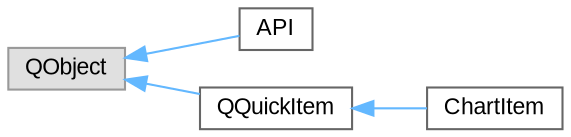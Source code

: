 digraph "Иерархия классов. Графический вид."
{
 // INTERACTIVE_SVG=YES
 // LATEX_PDF_SIZE
  bgcolor="transparent";
  edge [fontname=Arial,fontsize=11,labelfontname=Arial,labelfontsize=11];
  node [fontname=Arial,fontsize=11,shape=box,height=0.2,width=0.4];
  rankdir="LR";
  Node0 [id="Node000000",label="QObject",height=0.2,width=0.4,color="grey60", fillcolor="#E0E0E0", style="filled",tooltip=" "];
  Node0 -> Node1 [id="edge2_Node000000_Node000001",dir="back",color="steelblue1",style="solid",tooltip=" "];
  Node1 [id="Node000001",label="API",height=0.2,width=0.4,color="grey40", fillcolor="white", style="filled",URL="$db/d99/class_elevation_chart_1_1_a_p_i.html",tooltip="Публичный интерфейс (C++) для виджета профиля высот."];
  Node0 -> Node2 [id="edge3_Node000000_Node000002",dir="back",color="steelblue1",style="solid",tooltip=" "];
  Node2 [id="Node000002",label="QQuickItem",height=0.2,width=0.4,color="grey40", fillcolor="white", style="filled",URL="$d0/d63/class_q_quick_item.html",tooltip=" "];
  Node2 -> Node3 [id="edge4_Node000002_Node000003",dir="back",color="steelblue1",style="solid",tooltip=" "];
  Node3 [id="Node000003",label="ChartItem",height=0.2,width=0.4,color="grey40", fillcolor="white", style="filled",URL="$dd/d62/class_elevation_chart_1_1_chart_item.html",tooltip=" "];
}
